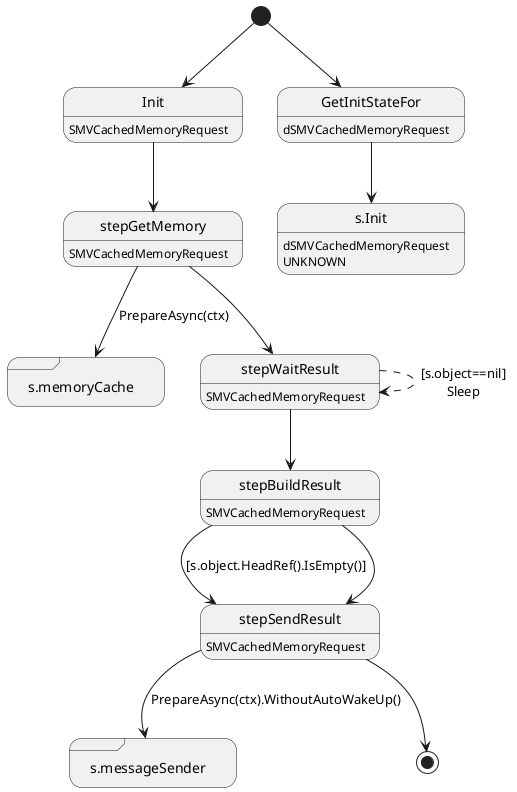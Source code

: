 @startuml
state "Init" as T01_S001
T01_S001 : SMVCachedMemoryRequest
[*] --> T01_S001
T01_S001 --> T01_S002
state "s.memoryCache" as T01_S003 <<sdlreceive>>
state "s.messageSender" as T01_S007 <<sdlreceive>>
state "stepBuildResult" as T01_S005
T01_S005 : SMVCachedMemoryRequest
T01_S005 --> T01_S006 : [s.object.HeadRef().IsEmpty()]
T01_S005 --> T01_S006
state "stepGetMemory" as T01_S002
T01_S002 : SMVCachedMemoryRequest
T01_S002 --> T01_S003 : PrepareAsync(ctx)
T01_S002 --> T01_S004
state "stepSendResult" as T01_S006
T01_S006 : SMVCachedMemoryRequest
T01_S006 --> T01_S007 : PrepareAsync(ctx).WithoutAutoWakeUp()
T01_S006 --> [*]
state "stepWaitResult" as T01_S004
T01_S004 : SMVCachedMemoryRequest
T01_S004 --[dashed]> T01_S004 : [s.object==nil]\nSleep
T01_S004 --> T01_S005
state "GetInitStateFor" as T00_S001
T00_S001 : dSMVCachedMemoryRequest
[*] --> T00_S001
state "s.Init" as T00_U001
T00_U001 : dSMVCachedMemoryRequest
T00_U001 : UNKNOWN 
T00_S001 --> T00_U001
@enduml
